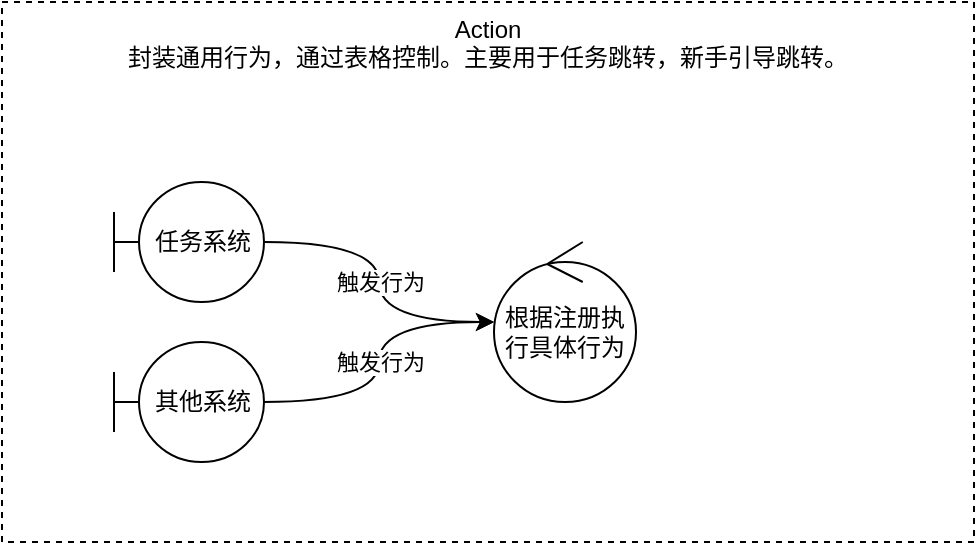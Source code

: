 <mxfile version="18.2.0" type="github">
  <diagram id="W02hB2R3WXop9_Jy0zCd" name="第 1 页">
    <mxGraphModel dx="1202" dy="744" grid="1" gridSize="10" guides="1" tooltips="1" connect="1" arrows="1" fold="1" page="1" pageScale="1" pageWidth="827" pageHeight="1169" math="0" shadow="0">
      <root>
        <mxCell id="0" />
        <mxCell id="1" parent="0" />
        <mxCell id="hfSx2sAuh5kj68jIHD0Z-1" value="Action&lt;br&gt;封装通用行为，通过表格控制。主要用于任务跳转，新手引导跳转。" style="rounded=0;whiteSpace=wrap;html=1;fillColor=none;dashed=1;labelPosition=center;verticalLabelPosition=middle;align=center;verticalAlign=top;" vertex="1" parent="1">
          <mxGeometry x="184" y="140" width="486" height="270" as="geometry" />
        </mxCell>
        <mxCell id="hfSx2sAuh5kj68jIHD0Z-6" value="&lt;span style=&quot;color: rgb(0, 0, 0); font-family: Helvetica; font-size: 11px; font-style: normal; font-variant-ligatures: normal; font-variant-caps: normal; font-weight: 400; letter-spacing: normal; orphans: 2; text-align: center; text-indent: 0px; text-transform: none; widows: 2; word-spacing: 0px; -webkit-text-stroke-width: 0px; background-color: rgb(255, 255, 255); text-decoration-thickness: initial; text-decoration-style: initial; text-decoration-color: initial; float: none; display: inline !important;&quot;&gt;触发行为&lt;/span&gt;" style="edgeStyle=orthogonalEdgeStyle;rounded=0;orthogonalLoop=1;jettySize=auto;html=1;curved=1;" edge="1" parent="1" source="hfSx2sAuh5kj68jIHD0Z-2" target="hfSx2sAuh5kj68jIHD0Z-5">
          <mxGeometry relative="1" as="geometry" />
        </mxCell>
        <mxCell id="hfSx2sAuh5kj68jIHD0Z-2" value="任务系统" style="shape=umlBoundary;whiteSpace=wrap;html=1;fillColor=none;" vertex="1" parent="1">
          <mxGeometry x="240" y="230" width="75" height="60" as="geometry" />
        </mxCell>
        <mxCell id="hfSx2sAuh5kj68jIHD0Z-7" value="触发行为" style="edgeStyle=orthogonalEdgeStyle;rounded=0;orthogonalLoop=1;jettySize=auto;html=1;curved=1;" edge="1" parent="1" source="hfSx2sAuh5kj68jIHD0Z-4" target="hfSx2sAuh5kj68jIHD0Z-5">
          <mxGeometry relative="1" as="geometry" />
        </mxCell>
        <mxCell id="hfSx2sAuh5kj68jIHD0Z-4" value="其他系统" style="shape=umlBoundary;whiteSpace=wrap;html=1;fillColor=none;" vertex="1" parent="1">
          <mxGeometry x="240" y="310" width="75" height="60" as="geometry" />
        </mxCell>
        <mxCell id="hfSx2sAuh5kj68jIHD0Z-5" value="根据注册执行具体行为" style="ellipse;shape=umlControl;whiteSpace=wrap;html=1;fillColor=none;" vertex="1" parent="1">
          <mxGeometry x="430" y="260" width="71" height="80" as="geometry" />
        </mxCell>
      </root>
    </mxGraphModel>
  </diagram>
</mxfile>
